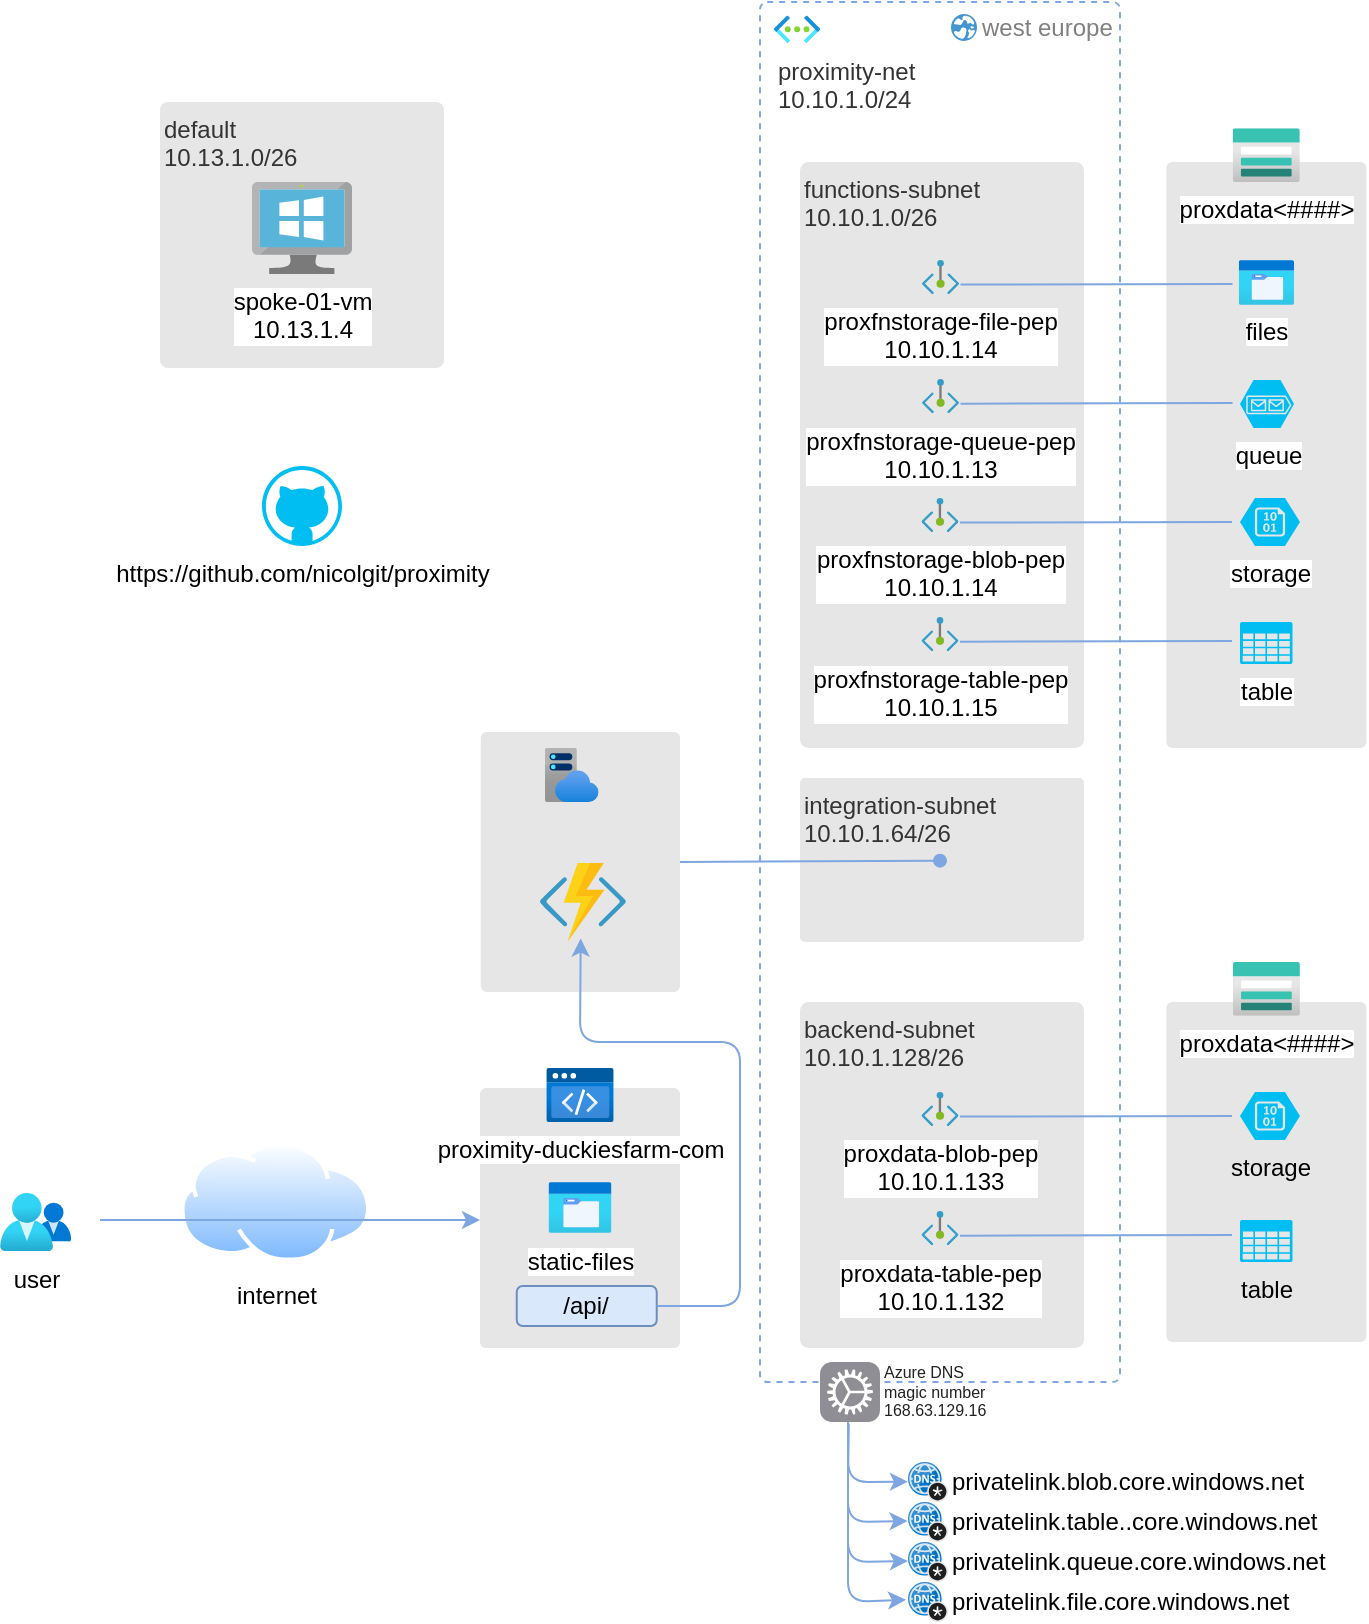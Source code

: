<mxfile version="28.1.2">
  <diagram name="Page-1" id="o_94vid7xFebRi_YSR5-">
    <mxGraphModel dx="1758" dy="683" grid="1" gridSize="10" guides="1" tooltips="1" connect="1" arrows="1" fold="1" page="1" pageScale="1" pageWidth="827" pageHeight="1169" math="0" shadow="0">
      <root>
        <mxCell id="0" />
        <mxCell id="1" parent="0" />
        <mxCell id="iYKLwUi34a5PwU0SG7X0-5" value="" style="rounded=1;whiteSpace=wrap;html=1;fontSize=12;arcSize=3;strokeColor=none;fillColor=#E6E6E6;align=left;verticalAlign=top;fontColor=#333333;fontFamily=Helvetica;" parent="1" vertex="1">
          <mxGeometry x="533.19" y="500" width="100" height="170" as="geometry" />
        </mxCell>
        <mxCell id="TZj7A_iM_BkXJGJBP_RB-16" value="" style="rounded=1;whiteSpace=wrap;html=1;fontSize=12;arcSize=3;strokeColor=none;fillColor=#E6E6E6;align=left;verticalAlign=top;fontColor=#333333;fontFamily=Helvetica;" parent="1" vertex="1">
          <mxGeometry x="190" y="543" width="100" height="130" as="geometry" />
        </mxCell>
        <mxCell id="TZj7A_iM_BkXJGJBP_RB-13" value="" style="rounded=1;whiteSpace=wrap;html=1;fontSize=12;arcSize=3;strokeColor=none;fillColor=#E6E6E6;align=left;verticalAlign=top;fontColor=#333333;fontFamily=Helvetica;" parent="1" vertex="1">
          <mxGeometry x="190.38" y="365" width="99.62" height="130" as="geometry" />
        </mxCell>
        <mxCell id="TZj7A_iM_BkXJGJBP_RB-2" value="" style="rounded=1;whiteSpace=wrap;html=1;fontSize=16;dashed=1;strokeColor=#7EA6E0;arcSize=2;fontFamily=Helvetica;" parent="1" vertex="1">
          <mxGeometry x="330" width="180" height="690" as="geometry" />
        </mxCell>
        <mxCell id="TZj7A_iM_BkXJGJBP_RB-3" value="proximity-net&lt;br&gt;10.10.1.0/24" style="aspect=fixed;html=1;points=[];align=left;image;fontSize=12;image=img/lib/azure2/networking/Virtual_Networks.svg;fontColor=#333333;fontFamily=Helvetica;" parent="1" vertex="1">
          <mxGeometry x="337" y="6.77" width="23" height="13.73" as="geometry" />
        </mxCell>
        <mxCell id="TZj7A_iM_BkXJGJBP_RB-4" value="functions-subnet&lt;br&gt;10.10.1.0/26" style="rounded=1;whiteSpace=wrap;html=1;fontSize=12;arcSize=3;strokeColor=none;fillColor=#E6E6E6;align=left;verticalAlign=top;fontColor=#333333;fontFamily=Helvetica;" parent="1" vertex="1">
          <mxGeometry x="350" y="80" width="142" height="293" as="geometry" />
        </mxCell>
        <mxCell id="TZj7A_iM_BkXJGJBP_RB-5" value="" style="group;fontFamily=Helvetica;" parent="1" vertex="1" connectable="0">
          <mxGeometry x="30" y="50" width="142" height="133" as="geometry" />
        </mxCell>
        <mxCell id="TZj7A_iM_BkXJGJBP_RB-6" value="default&lt;br&gt;10.13.1.0/26" style="rounded=1;whiteSpace=wrap;html=1;fontSize=12;arcSize=3;strokeColor=none;fillColor=#E6E6E6;fontColor=#333333;align=left;verticalAlign=top;fontFamily=Helvetica;" parent="TZj7A_iM_BkXJGJBP_RB-5" vertex="1">
          <mxGeometry width="142" height="133" as="geometry" />
        </mxCell>
        <mxCell id="TZj7A_iM_BkXJGJBP_RB-7" value="spoke-01-vm&lt;br&gt;10.13.1.4" style="image;sketch=0;aspect=fixed;html=1;points=[];align=center;fontSize=12;image=img/lib/mscae/VirtualMachineWindows.svg;fontFamily=Helvetica;" parent="TZj7A_iM_BkXJGJBP_RB-5" vertex="1">
          <mxGeometry x="46" y="40" width="50" height="46" as="geometry" />
        </mxCell>
        <mxCell id="TZj7A_iM_BkXJGJBP_RB-8" value="west europe" style="shadow=0;dashed=0;html=1;strokeColor=none;fillColor=#4495D1;labelPosition=right;verticalLabelPosition=middle;verticalAlign=middle;align=left;outlineConnect=0;shape=mxgraph.veeam.globe;fontSize=12;fontColor=#808080;direction=south;rotation=0;fontFamily=Helvetica;" parent="1" vertex="1">
          <mxGeometry x="425.5" y="6.0" width="13" height="13.5" as="geometry" />
        </mxCell>
        <mxCell id="TZj7A_iM_BkXJGJBP_RB-9" value="integration-subnet&lt;br&gt;10.10.1.64/26" style="rounded=1;whiteSpace=wrap;html=1;fontSize=12;arcSize=3;strokeColor=none;fillColor=#E6E6E6;align=left;verticalAlign=top;fontColor=#333333;fontFamily=Helvetica;" parent="1" vertex="1">
          <mxGeometry x="350" y="388" width="142" height="82" as="geometry" />
        </mxCell>
        <mxCell id="TZj7A_iM_BkXJGJBP_RB-10" value="backend-subnet&lt;br&gt;10.10.1.128/26" style="rounded=1;whiteSpace=wrap;html=1;fontSize=12;arcSize=3;strokeColor=none;fillColor=#E6E6E6;align=left;verticalAlign=top;fontColor=#333333;fontFamily=Helvetica;" parent="1" vertex="1">
          <mxGeometry x="350" y="500" width="142" height="173" as="geometry" />
        </mxCell>
        <mxCell id="TZj7A_iM_BkXJGJBP_RB-11" value="" style="image;sketch=0;aspect=fixed;html=1;points=[];align=center;fontSize=12;image=img/lib/mscae/Functions.svg;" parent="1" vertex="1">
          <mxGeometry x="220" y="430.5" width="42.93" height="39.5" as="geometry" />
        </mxCell>
        <mxCell id="TZj7A_iM_BkXJGJBP_RB-12" value="" style="image;aspect=fixed;html=1;points=[];align=center;fontSize=12;image=img/lib/azure2/app_services/App_Service_Plans.svg;" parent="1" vertex="1">
          <mxGeometry x="222.38" y="373" width="27" height="27" as="geometry" />
        </mxCell>
        <mxCell id="TZj7A_iM_BkXJGJBP_RB-15" value="proximity-duckiesfarm-com" style="image;aspect=fixed;html=1;points=[];align=center;fontSize=12;image=img/lib/azure2/preview/Static_Apps.svg;" parent="1" vertex="1">
          <mxGeometry x="223.13" y="533" width="33.75" height="27" as="geometry" />
        </mxCell>
        <mxCell id="TZj7A_iM_BkXJGJBP_RB-17" value="static-files" style="image;aspect=fixed;html=1;points=[];align=center;fontSize=12;image=img/lib/azure2/general/Storage_Azure_Files.svg;" parent="1" vertex="1">
          <mxGeometry x="224.28" y="590" width="31.45" height="25.56" as="geometry" />
        </mxCell>
        <mxCell id="TZj7A_iM_BkXJGJBP_RB-18" value="/api/" style="rounded=1;whiteSpace=wrap;html=1;fillColor=#dae8fc;strokeColor=#6c8ebf;" parent="1" vertex="1">
          <mxGeometry x="208.37" y="642" width="70" height="20" as="geometry" />
        </mxCell>
        <mxCell id="TZj7A_iM_BkXJGJBP_RB-19" value="internet" style="image;aspect=fixed;perimeter=ellipsePerimeter;html=1;align=center;shadow=0;dashed=0;spacingTop=3;image=img/lib/active_directory/internet_cloud.svg;" parent="1" vertex="1">
          <mxGeometry x="40" y="570" width="95.24" height="60" as="geometry" />
        </mxCell>
        <mxCell id="TZj7A_iM_BkXJGJBP_RB-20" value="" style="endArrow=classic;html=1;rounded=1;curved=0;strokeColor=#7EA6E0;" parent="1" edge="1">
          <mxGeometry width="50" height="50" relative="1" as="geometry">
            <mxPoint y="609" as="sourcePoint" />
            <mxPoint x="190" y="609" as="targetPoint" />
            <Array as="points" />
          </mxGeometry>
        </mxCell>
        <mxCell id="TZj7A_iM_BkXJGJBP_RB-21" value="user" style="image;aspect=fixed;html=1;points=[];align=center;fontSize=12;image=img/lib/azure2/management_governance/My_Customers.svg;" parent="1" vertex="1">
          <mxGeometry x="-50" y="595.56" width="35.73" height="29" as="geometry" />
        </mxCell>
        <mxCell id="TZj7A_iM_BkXJGJBP_RB-24" value="" style="endArrow=oval;html=1;rounded=1;curved=0;strokeColor=#7EA6E0;exitX=1;exitY=0.5;exitDx=0;exitDy=0;endFill=1;entryX=0.493;entryY=0.504;entryDx=0;entryDy=0;entryPerimeter=0;" parent="1" source="TZj7A_iM_BkXJGJBP_RB-13" target="TZj7A_iM_BkXJGJBP_RB-9" edge="1">
          <mxGeometry width="50" height="50" relative="1" as="geometry">
            <mxPoint x="170" y="510" as="sourcePoint" />
            <mxPoint x="350" y="455" as="targetPoint" />
            <Array as="points" />
          </mxGeometry>
        </mxCell>
        <mxCell id="TZj7A_iM_BkXJGJBP_RB-26" value="" style="endArrow=classic;html=1;rounded=1;entryX=0.474;entryY=0.956;entryDx=0;entryDy=0;entryPerimeter=0;curved=0;strokeColor=#7EA6E0;exitX=1;exitY=0.5;exitDx=0;exitDy=0;" parent="1" source="TZj7A_iM_BkXJGJBP_RB-18" target="TZj7A_iM_BkXJGJBP_RB-11" edge="1">
          <mxGeometry width="50" height="50" relative="1" as="geometry">
            <mxPoint x="240" y="330" as="sourcePoint" />
            <mxPoint x="275" y="300" as="targetPoint" />
            <Array as="points">
              <mxPoint x="320" y="652" />
              <mxPoint x="320" y="520" />
              <mxPoint x="240" y="520" />
            </Array>
          </mxGeometry>
        </mxCell>
        <mxCell id="iYKLwUi34a5PwU0SG7X0-1" value="table" style="verticalLabelPosition=bottom;html=1;verticalAlign=top;align=center;strokeColor=none;fillColor=#00BEF2;shape=mxgraph.azure.storage;pointerEvents=1;" parent="1" vertex="1">
          <mxGeometry x="570" y="609" width="26.25" height="21" as="geometry" />
        </mxCell>
        <mxCell id="iYKLwUi34a5PwU0SG7X0-2" value="storage" style="verticalLabelPosition=bottom;html=1;verticalAlign=top;align=center;strokeColor=none;fillColor=#00BEF2;shape=mxgraph.azure.storage_blob;" parent="1" vertex="1">
          <mxGeometry x="570" y="545" width="30" height="24" as="geometry" />
        </mxCell>
        <mxCell id="iYKLwUi34a5PwU0SG7X0-3" value="proxdata&amp;lt;####&amp;gt;" style="image;aspect=fixed;html=1;points=[];align=center;fontSize=12;image=img/lib/azure2/storage/Storage_Accounts.svg;" parent="1" vertex="1">
          <mxGeometry x="566.38" y="480" width="33.62" height="26.9" as="geometry" />
        </mxCell>
        <mxCell id="iYKLwUi34a5PwU0SG7X0-4" value="&lt;div&gt;proxdata-blob-pep&lt;/div&gt;&lt;div&gt;10.10.1.133&lt;/div&gt;" style="image;aspect=fixed;html=1;points=[];align=center;fontSize=12;image=img/lib/azure2/networking/Private_Endpoint.svg;" parent="1" vertex="1">
          <mxGeometry x="410.73" y="545" width="18.54" height="17" as="geometry" />
        </mxCell>
        <mxCell id="iYKLwUi34a5PwU0SG7X0-7" value="" style="endArrow=none;html=1;rounded=1;curved=0;strokeColor=#7EA6E0;exitX=0.493;exitY=0.451;exitDx=0;exitDy=0;endFill=0;exitPerimeter=0;" parent="1" edge="1">
          <mxGeometry width="50" height="50" relative="1" as="geometry">
            <mxPoint x="429.996" y="557.273" as="sourcePoint" />
            <mxPoint x="566" y="557" as="targetPoint" />
            <Array as="points" />
          </mxGeometry>
        </mxCell>
        <mxCell id="iYKLwUi34a5PwU0SG7X0-8" value="&lt;div&gt;&lt;span style=&quot;background-color: light-dark(#ffffff, var(--ge-dark-color, #121212)); color: light-dark(rgb(0, 0, 0), rgb(255, 255, 255));&quot;&gt;proxdata-table-pep&lt;/span&gt;&lt;/div&gt;&lt;div&gt;10.10.1.132&lt;/div&gt;" style="image;aspect=fixed;html=1;points=[];align=center;fontSize=12;image=img/lib/azure2/networking/Private_Endpoint.svg;" parent="1" vertex="1">
          <mxGeometry x="410.73" y="604.56" width="18.54" height="17" as="geometry" />
        </mxCell>
        <mxCell id="iYKLwUi34a5PwU0SG7X0-9" value="" style="endArrow=none;html=1;rounded=1;curved=0;strokeColor=#7EA6E0;exitX=0.493;exitY=0.451;exitDx=0;exitDy=0;endFill=0;exitPerimeter=0;" parent="1" edge="1">
          <mxGeometry width="50" height="50" relative="1" as="geometry">
            <mxPoint x="429.996" y="616.833" as="sourcePoint" />
            <mxPoint x="566" y="616.56" as="targetPoint" />
            <Array as="points" />
          </mxGeometry>
        </mxCell>
        <mxCell id="iYKLwUi34a5PwU0SG7X0-10" value="&lt;div&gt;&lt;span style=&quot;background-color: transparent; color: light-dark(rgb(0, 0, 0), rgb(255, 255, 255));&quot;&gt;https://github.com/nicolgit/proximity&lt;/span&gt;&lt;/div&gt;" style="verticalLabelPosition=bottom;html=1;verticalAlign=top;align=center;strokeColor=none;fillColor=#00BEF2;shape=mxgraph.azure.github_code;pointerEvents=1;labelPosition=center;" parent="1" vertex="1">
          <mxGeometry x="81.0" y="232" width="40" height="40" as="geometry" />
        </mxCell>
        <mxCell id="GV5Pj42Ep5QnTts1L2Bw-1" value="" style="rounded=1;whiteSpace=wrap;html=1;fontSize=12;arcSize=3;strokeColor=none;fillColor=#E6E6E6;align=left;verticalAlign=top;fontColor=#333333;fontFamily=Helvetica;" vertex="1" parent="1">
          <mxGeometry x="533.19" y="80" width="100" height="293" as="geometry" />
        </mxCell>
        <mxCell id="GV5Pj42Ep5QnTts1L2Bw-2" value="table" style="verticalLabelPosition=bottom;html=1;verticalAlign=top;align=center;strokeColor=none;fillColor=#00BEF2;shape=mxgraph.azure.storage;pointerEvents=1;labelBackgroundColor=default;" vertex="1" parent="1">
          <mxGeometry x="570" y="310" width="26.25" height="21" as="geometry" />
        </mxCell>
        <mxCell id="GV5Pj42Ep5QnTts1L2Bw-3" value="storage" style="verticalLabelPosition=bottom;html=1;verticalAlign=top;align=center;strokeColor=none;fillColor=#00BEF2;shape=mxgraph.azure.storage_blob;labelBackgroundColor=default;" vertex="1" parent="1">
          <mxGeometry x="570" y="248" width="30" height="24" as="geometry" />
        </mxCell>
        <mxCell id="GV5Pj42Ep5QnTts1L2Bw-4" value="proxdata&amp;lt;####&amp;gt;" style="image;aspect=fixed;html=1;points=[];align=center;fontSize=12;image=img/lib/azure2/storage/Storage_Accounts.svg;" vertex="1" parent="1">
          <mxGeometry x="566.31" y="63.1" width="33.62" height="26.9" as="geometry" />
        </mxCell>
        <mxCell id="GV5Pj42Ep5QnTts1L2Bw-5" value="&lt;div&gt;proxfnstorage-blob-pep&lt;/div&gt;&lt;div&gt;10.10.1.14&lt;/div&gt;" style="image;aspect=fixed;html=1;points=[];align=center;fontSize=12;image=img/lib/azure2/networking/Private_Endpoint.svg;" vertex="1" parent="1">
          <mxGeometry x="410.73" y="248" width="18.54" height="17" as="geometry" />
        </mxCell>
        <mxCell id="GV5Pj42Ep5QnTts1L2Bw-6" value="" style="endArrow=none;html=1;rounded=1;curved=0;strokeColor=#7EA6E0;exitX=0.493;exitY=0.451;exitDx=0;exitDy=0;endFill=0;exitPerimeter=0;" edge="1" parent="1">
          <mxGeometry width="50" height="50" relative="1" as="geometry">
            <mxPoint x="429.996" y="260.273" as="sourcePoint" />
            <mxPoint x="566" y="260" as="targetPoint" />
            <Array as="points" />
          </mxGeometry>
        </mxCell>
        <mxCell id="GV5Pj42Ep5QnTts1L2Bw-7" value="&lt;div&gt;&lt;span style=&quot;background-color: light-dark(#ffffff, var(--ge-dark-color, #121212)); color: light-dark(rgb(0, 0, 0), rgb(255, 255, 255));&quot;&gt;proxfnstorage-table-pep&lt;/span&gt;&lt;/div&gt;&lt;div&gt;10.10.1.15&lt;/div&gt;" style="image;aspect=fixed;html=1;points=[];align=center;fontSize=12;image=img/lib/azure2/networking/Private_Endpoint.svg;" vertex="1" parent="1">
          <mxGeometry x="410.73" y="307.56" width="18.54" height="17" as="geometry" />
        </mxCell>
        <mxCell id="GV5Pj42Ep5QnTts1L2Bw-8" value="" style="endArrow=none;html=1;rounded=1;curved=0;strokeColor=#7EA6E0;exitX=0.493;exitY=0.451;exitDx=0;exitDy=0;endFill=0;exitPerimeter=0;" edge="1" parent="1">
          <mxGeometry width="50" height="50" relative="1" as="geometry">
            <mxPoint x="429.996" y="319.833" as="sourcePoint" />
            <mxPoint x="566" y="319.56" as="targetPoint" />
            <Array as="points" />
          </mxGeometry>
        </mxCell>
        <mxCell id="GV5Pj42Ep5QnTts1L2Bw-9" value="queue" style="verticalLabelPosition=bottom;html=1;verticalAlign=top;align=center;strokeColor=none;fillColor=#00BEF2;shape=mxgraph.azure.storage_queue;labelBackgroundColor=default;" vertex="1" parent="1">
          <mxGeometry x="570" y="189" width="27" height="24" as="geometry" />
        </mxCell>
        <mxCell id="GV5Pj42Ep5QnTts1L2Bw-10" value="files" style="image;aspect=fixed;html=1;points=[];align=center;fontSize=12;image=img/lib/azure2/general/Storage_Azure_Files.svg;" vertex="1" parent="1">
          <mxGeometry x="569.38" y="129" width="27.62" height="22.44" as="geometry" />
        </mxCell>
        <mxCell id="GV5Pj42Ep5QnTts1L2Bw-12" value="&lt;div&gt;proxfnstorage-file-pep&lt;/div&gt;&lt;div&gt;10.10.1.14&lt;/div&gt;" style="image;aspect=fixed;html=1;points=[];align=center;fontSize=12;image=img/lib/azure2/networking/Private_Endpoint.svg;" vertex="1" parent="1">
          <mxGeometry x="411" y="129" width="18.54" height="17" as="geometry" />
        </mxCell>
        <mxCell id="GV5Pj42Ep5QnTts1L2Bw-13" value="" style="endArrow=none;html=1;rounded=1;curved=0;strokeColor=#7EA6E0;exitX=0.493;exitY=0.451;exitDx=0;exitDy=0;endFill=0;exitPerimeter=0;" edge="1" parent="1">
          <mxGeometry width="50" height="50" relative="1" as="geometry">
            <mxPoint x="430.266" y="141.273" as="sourcePoint" />
            <mxPoint x="566.27" y="141" as="targetPoint" />
            <Array as="points" />
          </mxGeometry>
        </mxCell>
        <mxCell id="GV5Pj42Ep5QnTts1L2Bw-14" value="&lt;div&gt;&lt;span style=&quot;background-color: light-dark(#ffffff, var(--ge-dark-color, #121212)); color: light-dark(rgb(0, 0, 0), rgb(255, 255, 255));&quot;&gt;proxfnstorage-queue-pep&lt;/span&gt;&lt;/div&gt;&lt;div&gt;10.10.1.13&lt;/div&gt;" style="image;aspect=fixed;html=1;points=[];align=center;fontSize=12;image=img/lib/azure2/networking/Private_Endpoint.svg;" vertex="1" parent="1">
          <mxGeometry x="411" y="188.56" width="18.54" height="17" as="geometry" />
        </mxCell>
        <mxCell id="GV5Pj42Ep5QnTts1L2Bw-15" value="" style="endArrow=none;html=1;rounded=1;curved=0;strokeColor=#7EA6E0;exitX=0.493;exitY=0.451;exitDx=0;exitDy=0;endFill=0;exitPerimeter=0;" edge="1" parent="1">
          <mxGeometry width="50" height="50" relative="1" as="geometry">
            <mxPoint x="430.266" y="200.833" as="sourcePoint" />
            <mxPoint x="566.27" y="200.56" as="targetPoint" />
            <Array as="points" />
          </mxGeometry>
        </mxCell>
        <mxCell id="GV5Pj42Ep5QnTts1L2Bw-16" value="privatelink.blob.core.windows.net" style="image;sketch=0;aspect=fixed;html=1;points=[];align=left;fontSize=12;image=img/lib/mscae/DNS_Private_Zones.svg;labelPosition=right;verticalLabelPosition=middle;verticalAlign=middle;" vertex="1" parent="1">
          <mxGeometry x="404" y="730" width="20" height="20" as="geometry" />
        </mxCell>
        <mxCell id="GV5Pj42Ep5QnTts1L2Bw-17" value="Azure DNS magic number&lt;div&gt;168.63.129.16&lt;/div&gt;" style="html=1;strokeWidth=1;shadow=0;dashed=0;shape=mxgraph.ios7.misc.settings;fillColor=#8F8E94;strokeColor=none;buttonText=;strokeColor2=#222222;fontColor=#222222;fontSize=8;verticalLabelPosition=middle;verticalAlign=middle;align=left;sketch=0;labelPosition=right;whiteSpace=wrap;" vertex="1" parent="1">
          <mxGeometry x="360" y="680" width="30" height="30" as="geometry" />
        </mxCell>
        <mxCell id="GV5Pj42Ep5QnTts1L2Bw-18" value="privatelink.table..core.windows.net" style="image;sketch=0;aspect=fixed;html=1;points=[];align=left;fontSize=12;image=img/lib/mscae/DNS_Private_Zones.svg;labelPosition=right;verticalLabelPosition=middle;verticalAlign=middle;" vertex="1" parent="1">
          <mxGeometry x="404" y="750" width="20" height="20" as="geometry" />
        </mxCell>
        <mxCell id="GV5Pj42Ep5QnTts1L2Bw-19" value="privatelink.queue.core.windows.net" style="image;sketch=0;aspect=fixed;html=1;points=[];align=left;fontSize=12;image=img/lib/mscae/DNS_Private_Zones.svg;labelPosition=right;verticalLabelPosition=middle;verticalAlign=middle;" vertex="1" parent="1">
          <mxGeometry x="404" y="770" width="20" height="20" as="geometry" />
        </mxCell>
        <mxCell id="GV5Pj42Ep5QnTts1L2Bw-20" value="privatelink.file.core.windows.net" style="image;sketch=0;aspect=fixed;html=1;points=[];align=left;fontSize=12;image=img/lib/mscae/DNS_Private_Zones.svg;labelPosition=right;verticalLabelPosition=middle;verticalAlign=middle;" vertex="1" parent="1">
          <mxGeometry x="404" y="790" width="20" height="20" as="geometry" />
        </mxCell>
        <mxCell id="GV5Pj42Ep5QnTts1L2Bw-21" value="" style="endArrow=classic;html=1;rounded=1;curved=0;strokeColor=#7EA6E0;exitX=0.48;exitY=1.031;exitDx=0;exitDy=0;exitPerimeter=0;entryX=-0.002;entryY=0.491;entryDx=0;entryDy=0;entryPerimeter=0;" edge="1" parent="1" source="GV5Pj42Ep5QnTts1L2Bw-17" target="GV5Pj42Ep5QnTts1L2Bw-16">
          <mxGeometry width="50" height="50" relative="1" as="geometry">
            <mxPoint x="478" y="874" as="sourcePoint" />
            <mxPoint x="400" y="740" as="targetPoint" />
            <Array as="points">
              <mxPoint x="374" y="740" />
            </Array>
          </mxGeometry>
        </mxCell>
        <mxCell id="GV5Pj42Ep5QnTts1L2Bw-22" value="" style="endArrow=classic;html=1;rounded=1;curved=0;strokeColor=#7EA6E0;exitX=0.48;exitY=1.031;exitDx=0;exitDy=0;exitPerimeter=0;entryX=-0.011;entryY=0.475;entryDx=0;entryDy=0;entryPerimeter=0;" edge="1" parent="1" target="GV5Pj42Ep5QnTts1L2Bw-18">
          <mxGeometry width="50" height="50" relative="1" as="geometry">
            <mxPoint x="374" y="710" as="sourcePoint" />
            <mxPoint x="400" y="740" as="targetPoint" />
            <Array as="points">
              <mxPoint x="374" y="760" />
            </Array>
          </mxGeometry>
        </mxCell>
        <mxCell id="GV5Pj42Ep5QnTts1L2Bw-25" value="" style="endArrow=classic;html=1;rounded=1;curved=0;strokeColor=#7EA6E0;exitX=0.48;exitY=1.031;exitDx=0;exitDy=0;exitPerimeter=0;entryX=-0.002;entryY=0.477;entryDx=0;entryDy=0;entryPerimeter=0;" edge="1" parent="1" target="GV5Pj42Ep5QnTts1L2Bw-19">
          <mxGeometry width="50" height="50" relative="1" as="geometry">
            <mxPoint x="374" y="710" as="sourcePoint" />
            <mxPoint x="404" y="759" as="targetPoint" />
            <Array as="points">
              <mxPoint x="374" y="780" />
            </Array>
          </mxGeometry>
        </mxCell>
        <mxCell id="GV5Pj42Ep5QnTts1L2Bw-26" value="" style="endArrow=classic;html=1;rounded=1;curved=0;strokeColor=#7EA6E0;entryX=-0.048;entryY=0.443;entryDx=0;entryDy=0;entryPerimeter=0;" edge="1" parent="1" target="GV5Pj42Ep5QnTts1L2Bw-20">
          <mxGeometry width="50" height="50" relative="1" as="geometry">
            <mxPoint x="374" y="710" as="sourcePoint" />
            <mxPoint x="404" y="780" as="targetPoint" />
            <Array as="points">
              <mxPoint x="374" y="800" />
            </Array>
          </mxGeometry>
        </mxCell>
      </root>
    </mxGraphModel>
  </diagram>
</mxfile>
